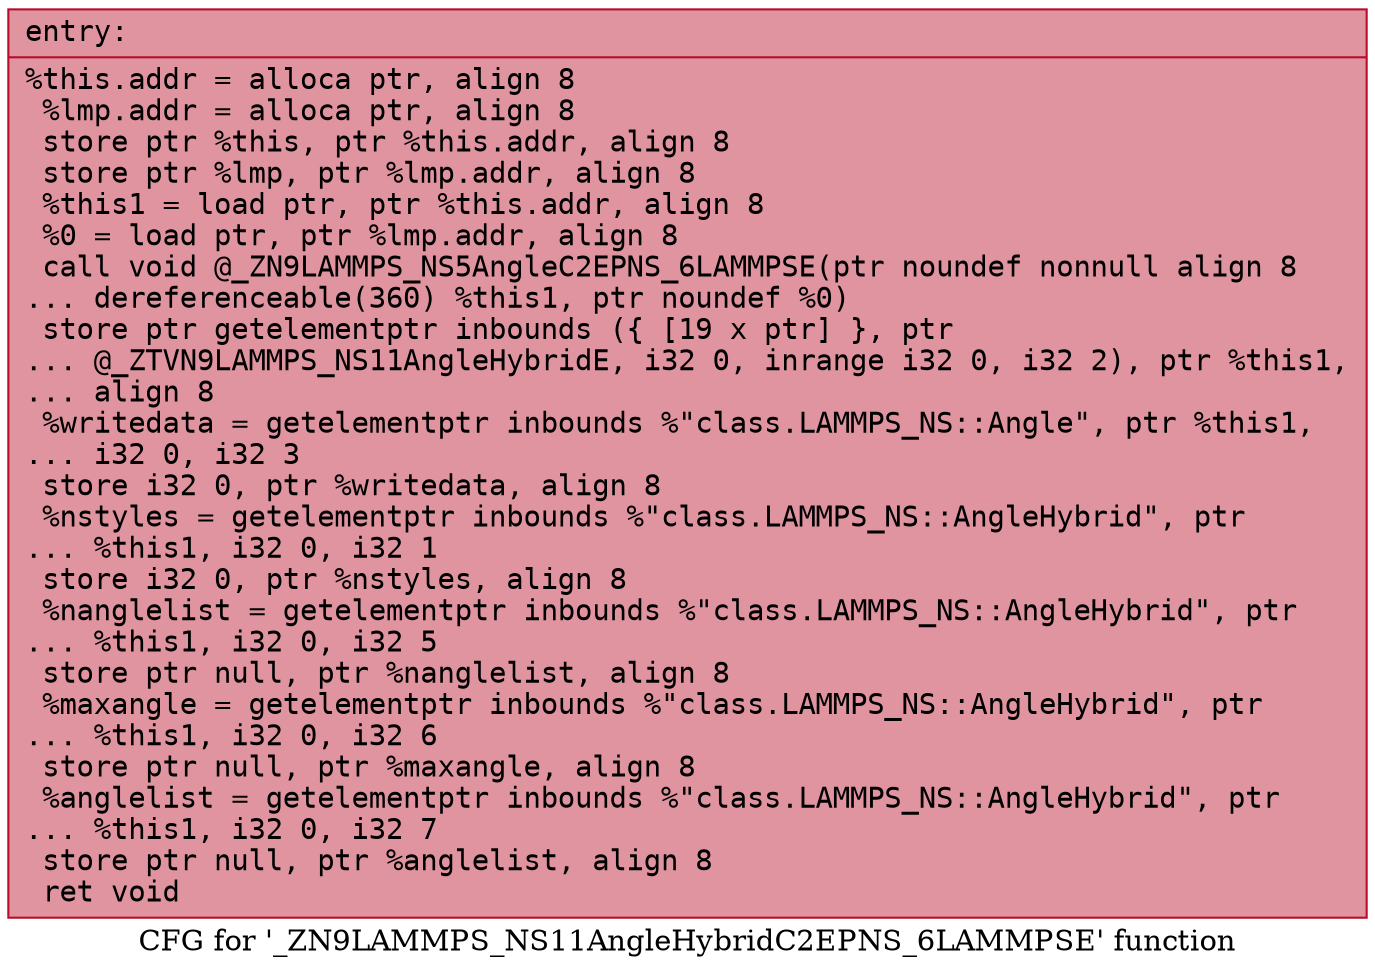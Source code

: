 digraph "CFG for '_ZN9LAMMPS_NS11AngleHybridC2EPNS_6LAMMPSE' function" {
	label="CFG for '_ZN9LAMMPS_NS11AngleHybridC2EPNS_6LAMMPSE' function";

	Node0x55b510d0d250 [shape=record,color="#b70d28ff", style=filled, fillcolor="#b70d2870" fontname="Courier",label="{entry:\l|  %this.addr = alloca ptr, align 8\l  %lmp.addr = alloca ptr, align 8\l  store ptr %this, ptr %this.addr, align 8\l  store ptr %lmp, ptr %lmp.addr, align 8\l  %this1 = load ptr, ptr %this.addr, align 8\l  %0 = load ptr, ptr %lmp.addr, align 8\l  call void @_ZN9LAMMPS_NS5AngleC2EPNS_6LAMMPSE(ptr noundef nonnull align 8\l... dereferenceable(360) %this1, ptr noundef %0)\l  store ptr getelementptr inbounds (\{ [19 x ptr] \}, ptr\l... @_ZTVN9LAMMPS_NS11AngleHybridE, i32 0, inrange i32 0, i32 2), ptr %this1,\l... align 8\l  %writedata = getelementptr inbounds %\"class.LAMMPS_NS::Angle\", ptr %this1,\l... i32 0, i32 3\l  store i32 0, ptr %writedata, align 8\l  %nstyles = getelementptr inbounds %\"class.LAMMPS_NS::AngleHybrid\", ptr\l... %this1, i32 0, i32 1\l  store i32 0, ptr %nstyles, align 8\l  %nanglelist = getelementptr inbounds %\"class.LAMMPS_NS::AngleHybrid\", ptr\l... %this1, i32 0, i32 5\l  store ptr null, ptr %nanglelist, align 8\l  %maxangle = getelementptr inbounds %\"class.LAMMPS_NS::AngleHybrid\", ptr\l... %this1, i32 0, i32 6\l  store ptr null, ptr %maxangle, align 8\l  %anglelist = getelementptr inbounds %\"class.LAMMPS_NS::AngleHybrid\", ptr\l... %this1, i32 0, i32 7\l  store ptr null, ptr %anglelist, align 8\l  ret void\l}"];
}
